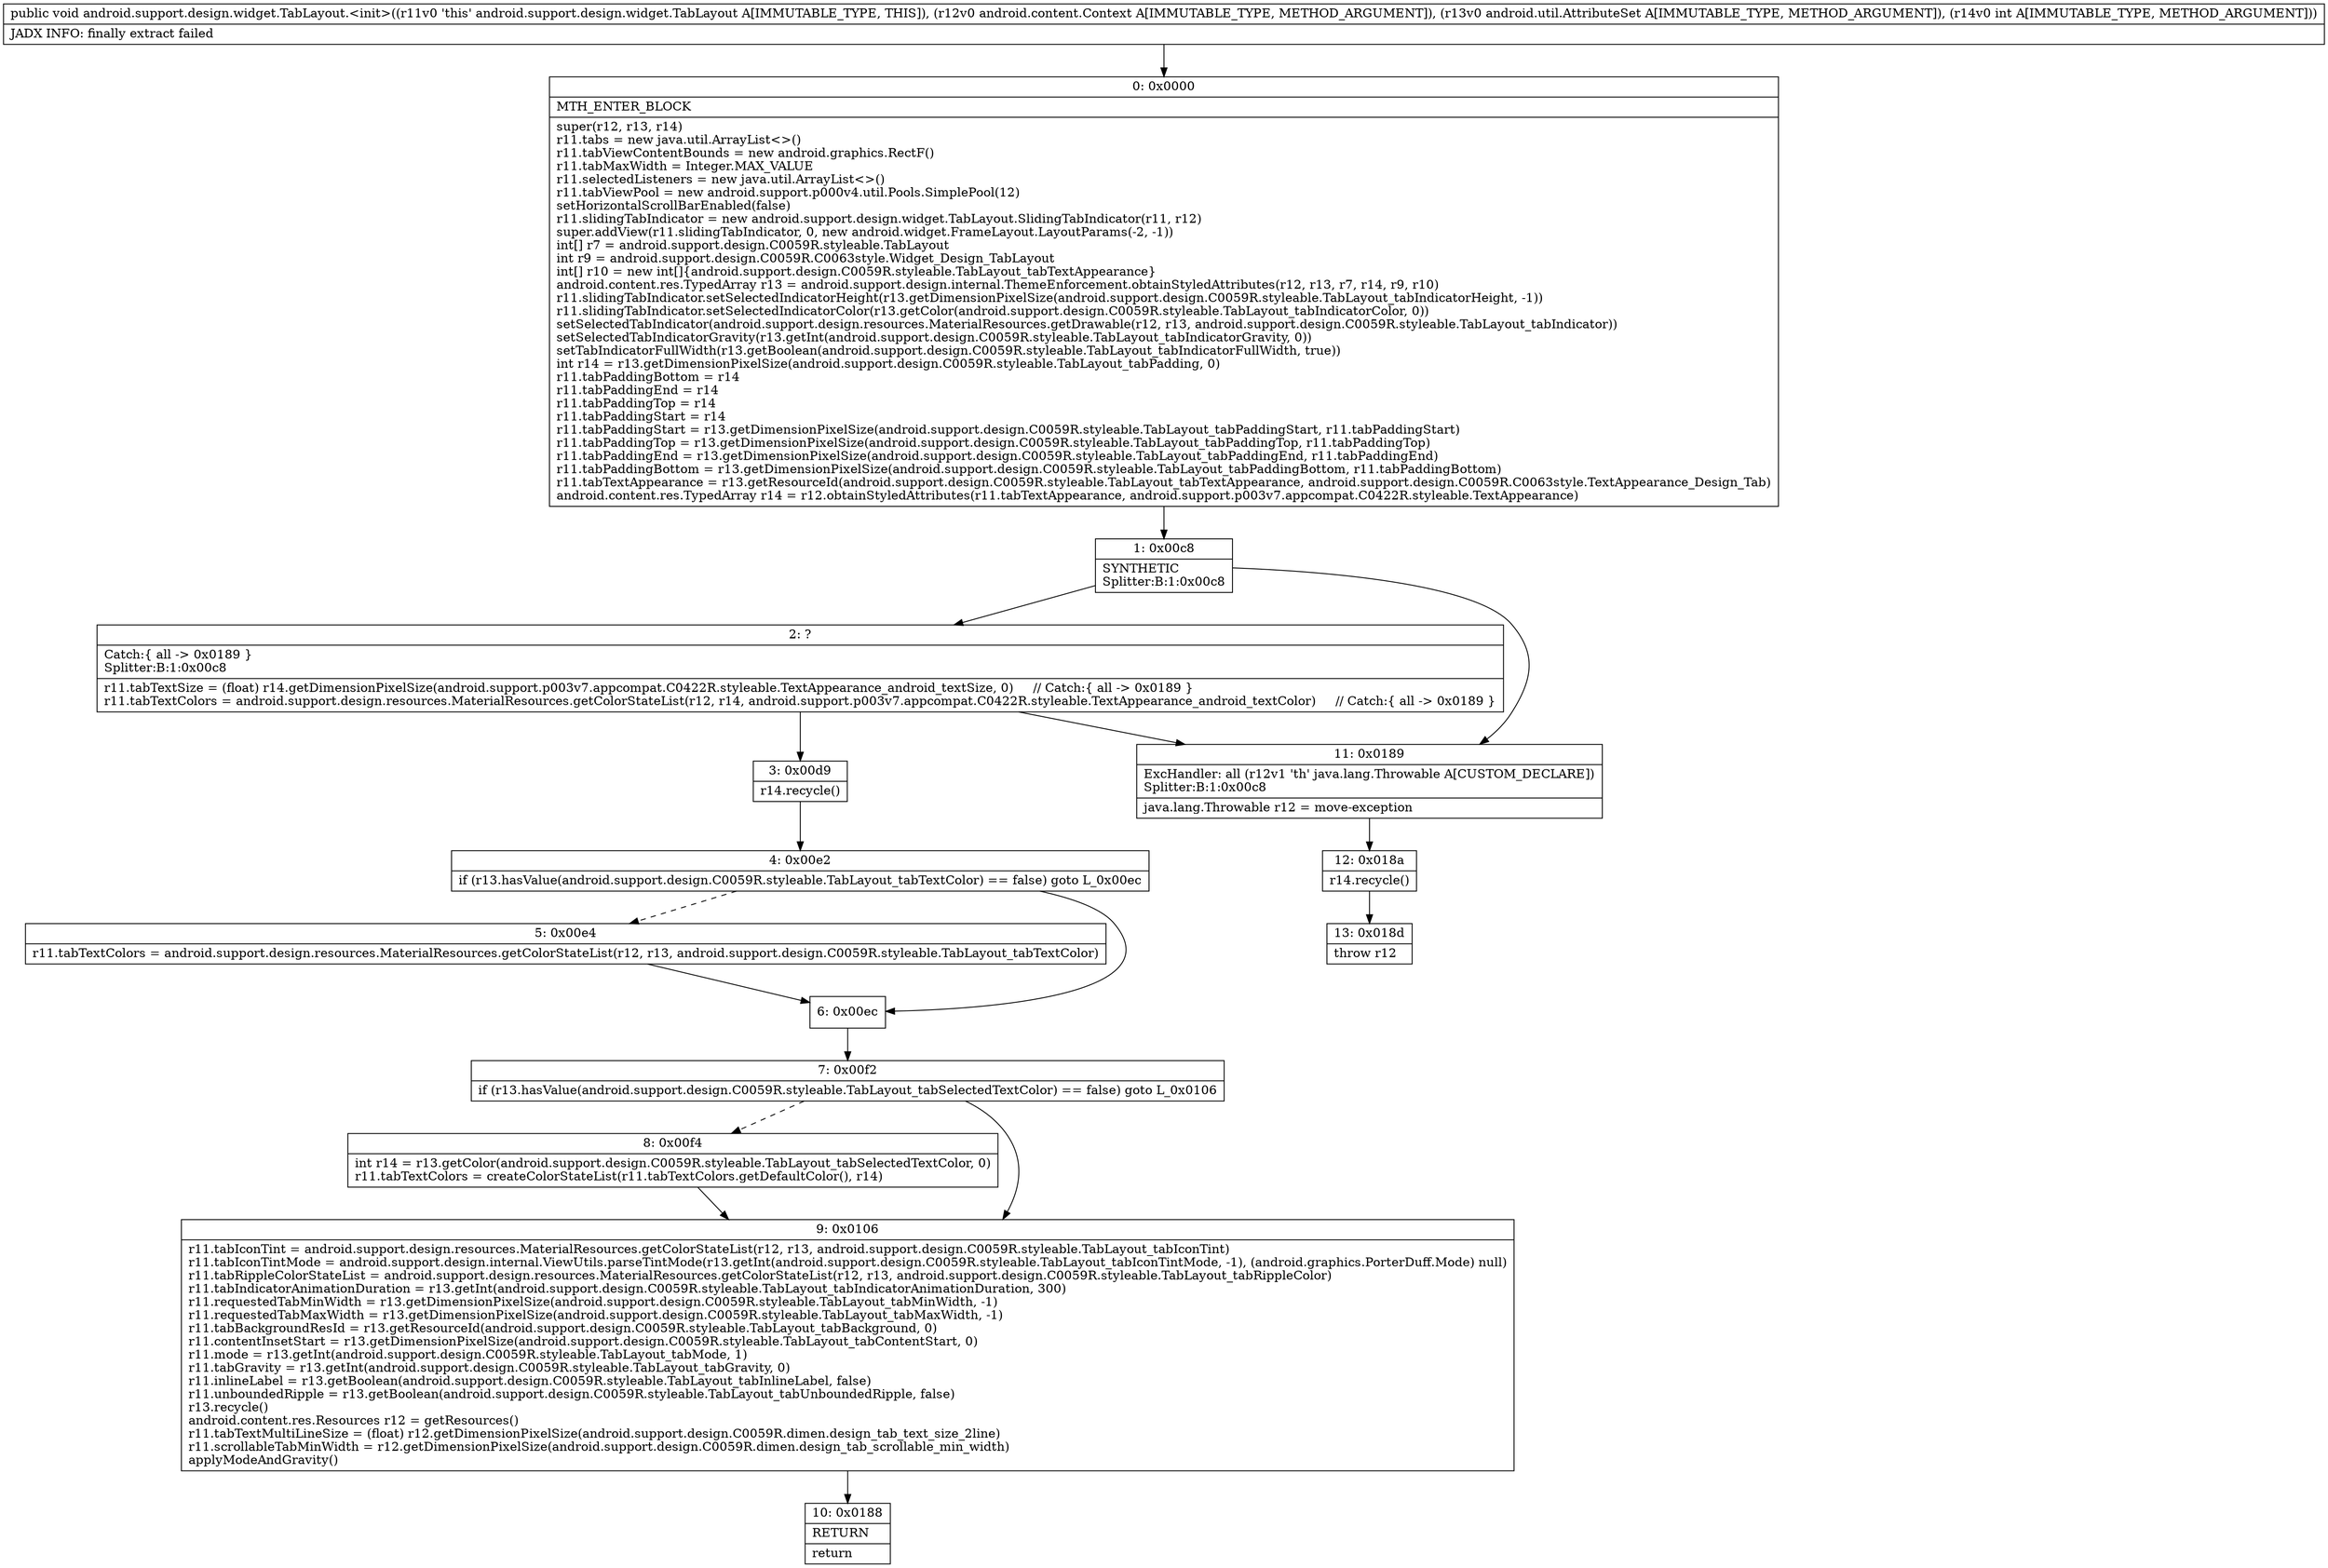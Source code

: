 digraph "CFG forandroid.support.design.widget.TabLayout.\<init\>(Landroid\/content\/Context;Landroid\/util\/AttributeSet;I)V" {
Node_0 [shape=record,label="{0\:\ 0x0000|MTH_ENTER_BLOCK\l|super(r12, r13, r14)\lr11.tabs = new java.util.ArrayList\<\>()\lr11.tabViewContentBounds = new android.graphics.RectF()\lr11.tabMaxWidth = Integer.MAX_VALUE\lr11.selectedListeners = new java.util.ArrayList\<\>()\lr11.tabViewPool = new android.support.p000v4.util.Pools.SimplePool(12)\lsetHorizontalScrollBarEnabled(false)\lr11.slidingTabIndicator = new android.support.design.widget.TabLayout.SlidingTabIndicator(r11, r12)\lsuper.addView(r11.slidingTabIndicator, 0, new android.widget.FrameLayout.LayoutParams(\-2, \-1))\lint[] r7 = android.support.design.C0059R.styleable.TabLayout\lint r9 = android.support.design.C0059R.C0063style.Widget_Design_TabLayout\lint[] r10 = new int[]\{android.support.design.C0059R.styleable.TabLayout_tabTextAppearance\}\landroid.content.res.TypedArray r13 = android.support.design.internal.ThemeEnforcement.obtainStyledAttributes(r12, r13, r7, r14, r9, r10)\lr11.slidingTabIndicator.setSelectedIndicatorHeight(r13.getDimensionPixelSize(android.support.design.C0059R.styleable.TabLayout_tabIndicatorHeight, \-1))\lr11.slidingTabIndicator.setSelectedIndicatorColor(r13.getColor(android.support.design.C0059R.styleable.TabLayout_tabIndicatorColor, 0))\lsetSelectedTabIndicator(android.support.design.resources.MaterialResources.getDrawable(r12, r13, android.support.design.C0059R.styleable.TabLayout_tabIndicator))\lsetSelectedTabIndicatorGravity(r13.getInt(android.support.design.C0059R.styleable.TabLayout_tabIndicatorGravity, 0))\lsetTabIndicatorFullWidth(r13.getBoolean(android.support.design.C0059R.styleable.TabLayout_tabIndicatorFullWidth, true))\lint r14 = r13.getDimensionPixelSize(android.support.design.C0059R.styleable.TabLayout_tabPadding, 0)\lr11.tabPaddingBottom = r14\lr11.tabPaddingEnd = r14\lr11.tabPaddingTop = r14\lr11.tabPaddingStart = r14\lr11.tabPaddingStart = r13.getDimensionPixelSize(android.support.design.C0059R.styleable.TabLayout_tabPaddingStart, r11.tabPaddingStart)\lr11.tabPaddingTop = r13.getDimensionPixelSize(android.support.design.C0059R.styleable.TabLayout_tabPaddingTop, r11.tabPaddingTop)\lr11.tabPaddingEnd = r13.getDimensionPixelSize(android.support.design.C0059R.styleable.TabLayout_tabPaddingEnd, r11.tabPaddingEnd)\lr11.tabPaddingBottom = r13.getDimensionPixelSize(android.support.design.C0059R.styleable.TabLayout_tabPaddingBottom, r11.tabPaddingBottom)\lr11.tabTextAppearance = r13.getResourceId(android.support.design.C0059R.styleable.TabLayout_tabTextAppearance, android.support.design.C0059R.C0063style.TextAppearance_Design_Tab)\landroid.content.res.TypedArray r14 = r12.obtainStyledAttributes(r11.tabTextAppearance, android.support.p003v7.appcompat.C0422R.styleable.TextAppearance)\l}"];
Node_1 [shape=record,label="{1\:\ 0x00c8|SYNTHETIC\lSplitter:B:1:0x00c8\l}"];
Node_2 [shape=record,label="{2\:\ ?|Catch:\{ all \-\> 0x0189 \}\lSplitter:B:1:0x00c8\l|r11.tabTextSize = (float) r14.getDimensionPixelSize(android.support.p003v7.appcompat.C0422R.styleable.TextAppearance_android_textSize, 0)     \/\/ Catch:\{ all \-\> 0x0189 \}\lr11.tabTextColors = android.support.design.resources.MaterialResources.getColorStateList(r12, r14, android.support.p003v7.appcompat.C0422R.styleable.TextAppearance_android_textColor)     \/\/ Catch:\{ all \-\> 0x0189 \}\l}"];
Node_3 [shape=record,label="{3\:\ 0x00d9|r14.recycle()\l}"];
Node_4 [shape=record,label="{4\:\ 0x00e2|if (r13.hasValue(android.support.design.C0059R.styleable.TabLayout_tabTextColor) == false) goto L_0x00ec\l}"];
Node_5 [shape=record,label="{5\:\ 0x00e4|r11.tabTextColors = android.support.design.resources.MaterialResources.getColorStateList(r12, r13, android.support.design.C0059R.styleable.TabLayout_tabTextColor)\l}"];
Node_6 [shape=record,label="{6\:\ 0x00ec}"];
Node_7 [shape=record,label="{7\:\ 0x00f2|if (r13.hasValue(android.support.design.C0059R.styleable.TabLayout_tabSelectedTextColor) == false) goto L_0x0106\l}"];
Node_8 [shape=record,label="{8\:\ 0x00f4|int r14 = r13.getColor(android.support.design.C0059R.styleable.TabLayout_tabSelectedTextColor, 0)\lr11.tabTextColors = createColorStateList(r11.tabTextColors.getDefaultColor(), r14)\l}"];
Node_9 [shape=record,label="{9\:\ 0x0106|r11.tabIconTint = android.support.design.resources.MaterialResources.getColorStateList(r12, r13, android.support.design.C0059R.styleable.TabLayout_tabIconTint)\lr11.tabIconTintMode = android.support.design.internal.ViewUtils.parseTintMode(r13.getInt(android.support.design.C0059R.styleable.TabLayout_tabIconTintMode, \-1), (android.graphics.PorterDuff.Mode) null)\lr11.tabRippleColorStateList = android.support.design.resources.MaterialResources.getColorStateList(r12, r13, android.support.design.C0059R.styleable.TabLayout_tabRippleColor)\lr11.tabIndicatorAnimationDuration = r13.getInt(android.support.design.C0059R.styleable.TabLayout_tabIndicatorAnimationDuration, 300)\lr11.requestedTabMinWidth = r13.getDimensionPixelSize(android.support.design.C0059R.styleable.TabLayout_tabMinWidth, \-1)\lr11.requestedTabMaxWidth = r13.getDimensionPixelSize(android.support.design.C0059R.styleable.TabLayout_tabMaxWidth, \-1)\lr11.tabBackgroundResId = r13.getResourceId(android.support.design.C0059R.styleable.TabLayout_tabBackground, 0)\lr11.contentInsetStart = r13.getDimensionPixelSize(android.support.design.C0059R.styleable.TabLayout_tabContentStart, 0)\lr11.mode = r13.getInt(android.support.design.C0059R.styleable.TabLayout_tabMode, 1)\lr11.tabGravity = r13.getInt(android.support.design.C0059R.styleable.TabLayout_tabGravity, 0)\lr11.inlineLabel = r13.getBoolean(android.support.design.C0059R.styleable.TabLayout_tabInlineLabel, false)\lr11.unboundedRipple = r13.getBoolean(android.support.design.C0059R.styleable.TabLayout_tabUnboundedRipple, false)\lr13.recycle()\landroid.content.res.Resources r12 = getResources()\lr11.tabTextMultiLineSize = (float) r12.getDimensionPixelSize(android.support.design.C0059R.dimen.design_tab_text_size_2line)\lr11.scrollableTabMinWidth = r12.getDimensionPixelSize(android.support.design.C0059R.dimen.design_tab_scrollable_min_width)\lapplyModeAndGravity()\l}"];
Node_10 [shape=record,label="{10\:\ 0x0188|RETURN\l|return\l}"];
Node_11 [shape=record,label="{11\:\ 0x0189|ExcHandler: all (r12v1 'th' java.lang.Throwable A[CUSTOM_DECLARE])\lSplitter:B:1:0x00c8\l|java.lang.Throwable r12 = move\-exception\l}"];
Node_12 [shape=record,label="{12\:\ 0x018a|r14.recycle()\l}"];
Node_13 [shape=record,label="{13\:\ 0x018d|throw r12\l}"];
MethodNode[shape=record,label="{public void android.support.design.widget.TabLayout.\<init\>((r11v0 'this' android.support.design.widget.TabLayout A[IMMUTABLE_TYPE, THIS]), (r12v0 android.content.Context A[IMMUTABLE_TYPE, METHOD_ARGUMENT]), (r13v0 android.util.AttributeSet A[IMMUTABLE_TYPE, METHOD_ARGUMENT]), (r14v0 int A[IMMUTABLE_TYPE, METHOD_ARGUMENT]))  | JADX INFO: finally extract failed\l}"];
MethodNode -> Node_0;
Node_0 -> Node_1;
Node_1 -> Node_2;
Node_1 -> Node_11;
Node_2 -> Node_3;
Node_2 -> Node_11;
Node_3 -> Node_4;
Node_4 -> Node_5[style=dashed];
Node_4 -> Node_6;
Node_5 -> Node_6;
Node_6 -> Node_7;
Node_7 -> Node_8[style=dashed];
Node_7 -> Node_9;
Node_8 -> Node_9;
Node_9 -> Node_10;
Node_11 -> Node_12;
Node_12 -> Node_13;
}

